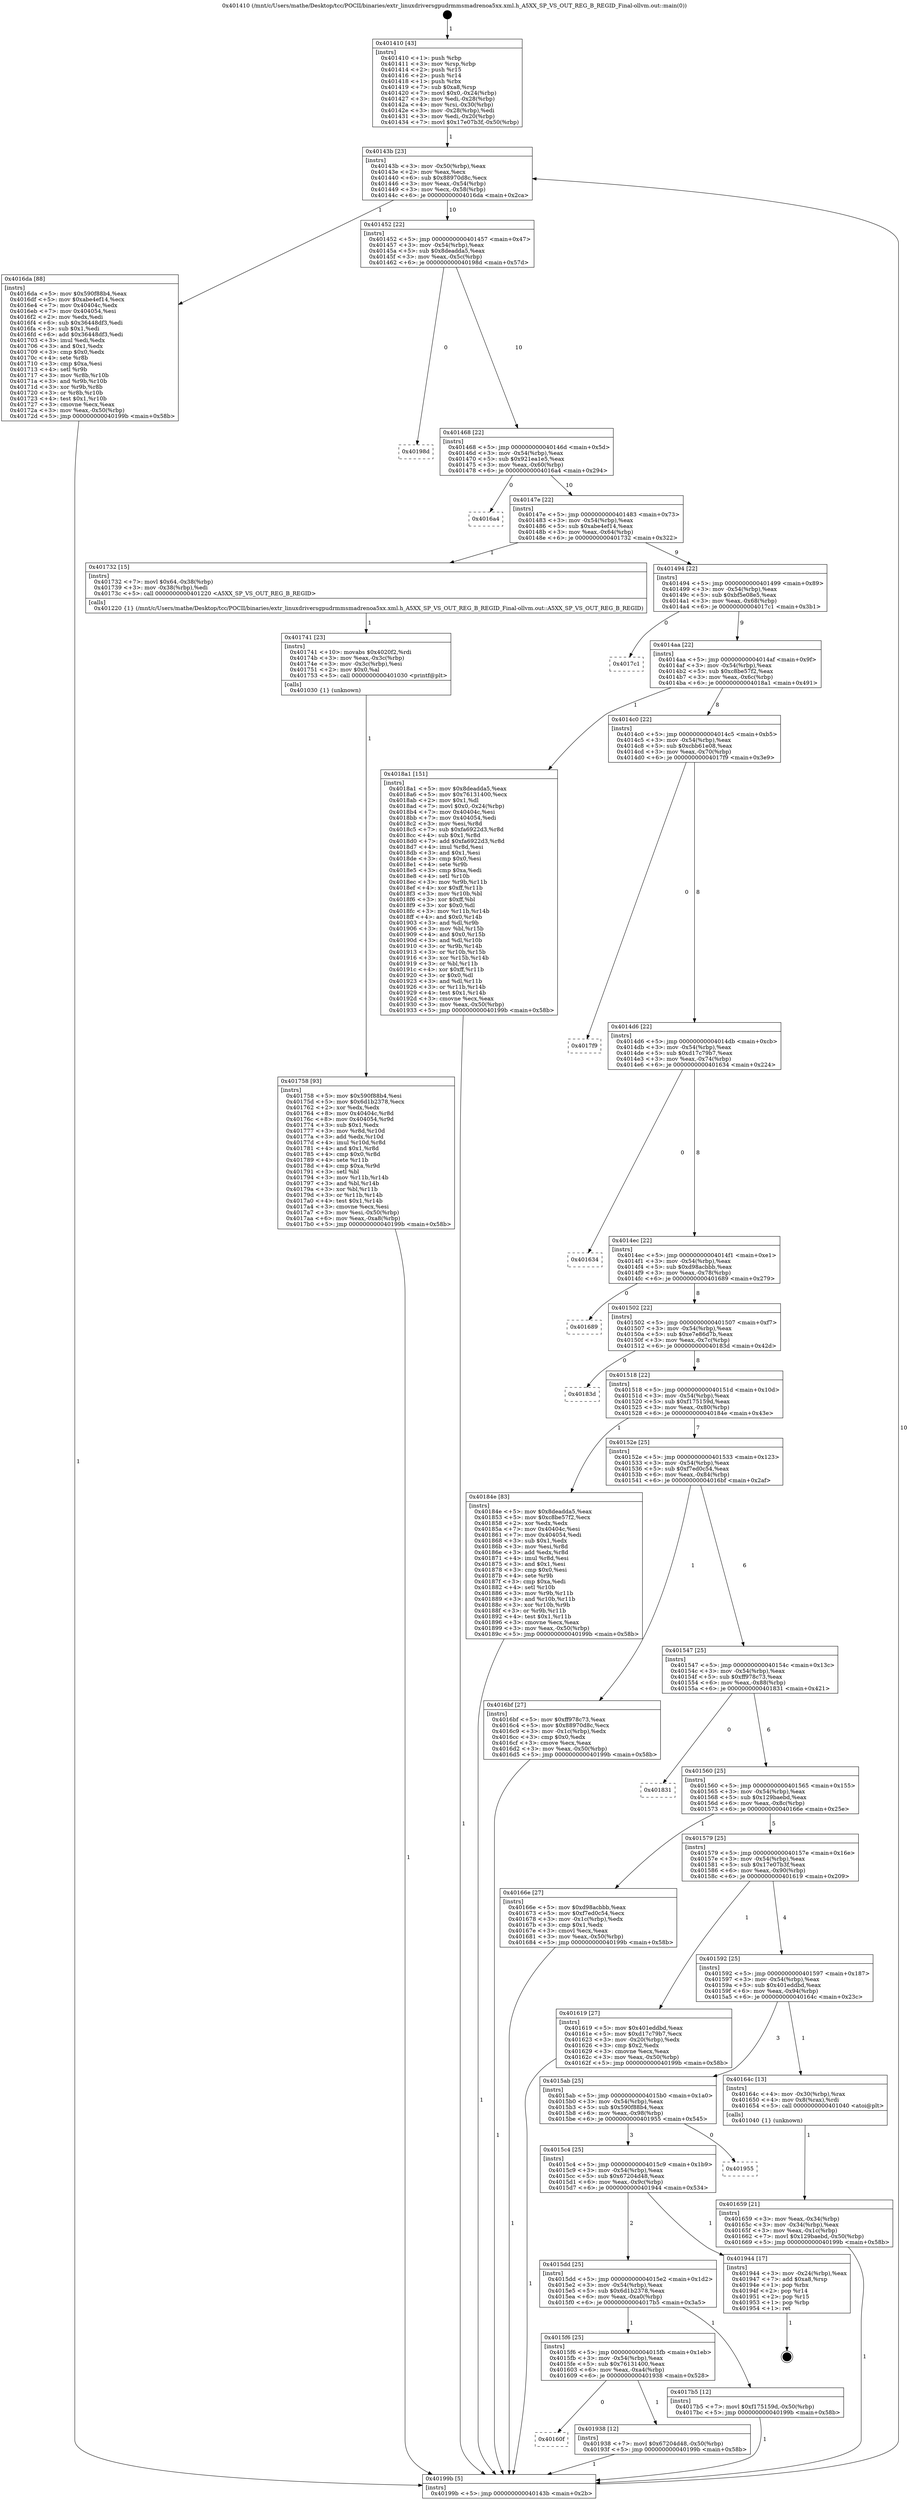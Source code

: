 digraph "0x401410" {
  label = "0x401410 (/mnt/c/Users/mathe/Desktop/tcc/POCII/binaries/extr_linuxdriversgpudrmmsmadrenoa5xx.xml.h_A5XX_SP_VS_OUT_REG_B_REGID_Final-ollvm.out::main(0))"
  labelloc = "t"
  node[shape=record]

  Entry [label="",width=0.3,height=0.3,shape=circle,fillcolor=black,style=filled]
  "0x40143b" [label="{
     0x40143b [23]\l
     | [instrs]\l
     &nbsp;&nbsp;0x40143b \<+3\>: mov -0x50(%rbp),%eax\l
     &nbsp;&nbsp;0x40143e \<+2\>: mov %eax,%ecx\l
     &nbsp;&nbsp;0x401440 \<+6\>: sub $0x88970d8c,%ecx\l
     &nbsp;&nbsp;0x401446 \<+3\>: mov %eax,-0x54(%rbp)\l
     &nbsp;&nbsp;0x401449 \<+3\>: mov %ecx,-0x58(%rbp)\l
     &nbsp;&nbsp;0x40144c \<+6\>: je 00000000004016da \<main+0x2ca\>\l
  }"]
  "0x4016da" [label="{
     0x4016da [88]\l
     | [instrs]\l
     &nbsp;&nbsp;0x4016da \<+5\>: mov $0x590f88b4,%eax\l
     &nbsp;&nbsp;0x4016df \<+5\>: mov $0xabe4ef14,%ecx\l
     &nbsp;&nbsp;0x4016e4 \<+7\>: mov 0x40404c,%edx\l
     &nbsp;&nbsp;0x4016eb \<+7\>: mov 0x404054,%esi\l
     &nbsp;&nbsp;0x4016f2 \<+2\>: mov %edx,%edi\l
     &nbsp;&nbsp;0x4016f4 \<+6\>: sub $0x36448df3,%edi\l
     &nbsp;&nbsp;0x4016fa \<+3\>: sub $0x1,%edi\l
     &nbsp;&nbsp;0x4016fd \<+6\>: add $0x36448df3,%edi\l
     &nbsp;&nbsp;0x401703 \<+3\>: imul %edi,%edx\l
     &nbsp;&nbsp;0x401706 \<+3\>: and $0x1,%edx\l
     &nbsp;&nbsp;0x401709 \<+3\>: cmp $0x0,%edx\l
     &nbsp;&nbsp;0x40170c \<+4\>: sete %r8b\l
     &nbsp;&nbsp;0x401710 \<+3\>: cmp $0xa,%esi\l
     &nbsp;&nbsp;0x401713 \<+4\>: setl %r9b\l
     &nbsp;&nbsp;0x401717 \<+3\>: mov %r8b,%r10b\l
     &nbsp;&nbsp;0x40171a \<+3\>: and %r9b,%r10b\l
     &nbsp;&nbsp;0x40171d \<+3\>: xor %r9b,%r8b\l
     &nbsp;&nbsp;0x401720 \<+3\>: or %r8b,%r10b\l
     &nbsp;&nbsp;0x401723 \<+4\>: test $0x1,%r10b\l
     &nbsp;&nbsp;0x401727 \<+3\>: cmovne %ecx,%eax\l
     &nbsp;&nbsp;0x40172a \<+3\>: mov %eax,-0x50(%rbp)\l
     &nbsp;&nbsp;0x40172d \<+5\>: jmp 000000000040199b \<main+0x58b\>\l
  }"]
  "0x401452" [label="{
     0x401452 [22]\l
     | [instrs]\l
     &nbsp;&nbsp;0x401452 \<+5\>: jmp 0000000000401457 \<main+0x47\>\l
     &nbsp;&nbsp;0x401457 \<+3\>: mov -0x54(%rbp),%eax\l
     &nbsp;&nbsp;0x40145a \<+5\>: sub $0x8deadda5,%eax\l
     &nbsp;&nbsp;0x40145f \<+3\>: mov %eax,-0x5c(%rbp)\l
     &nbsp;&nbsp;0x401462 \<+6\>: je 000000000040198d \<main+0x57d\>\l
  }"]
  Exit [label="",width=0.3,height=0.3,shape=circle,fillcolor=black,style=filled,peripheries=2]
  "0x40198d" [label="{
     0x40198d\l
  }", style=dashed]
  "0x401468" [label="{
     0x401468 [22]\l
     | [instrs]\l
     &nbsp;&nbsp;0x401468 \<+5\>: jmp 000000000040146d \<main+0x5d\>\l
     &nbsp;&nbsp;0x40146d \<+3\>: mov -0x54(%rbp),%eax\l
     &nbsp;&nbsp;0x401470 \<+5\>: sub $0x921ea1e5,%eax\l
     &nbsp;&nbsp;0x401475 \<+3\>: mov %eax,-0x60(%rbp)\l
     &nbsp;&nbsp;0x401478 \<+6\>: je 00000000004016a4 \<main+0x294\>\l
  }"]
  "0x40160f" [label="{
     0x40160f\l
  }", style=dashed]
  "0x4016a4" [label="{
     0x4016a4\l
  }", style=dashed]
  "0x40147e" [label="{
     0x40147e [22]\l
     | [instrs]\l
     &nbsp;&nbsp;0x40147e \<+5\>: jmp 0000000000401483 \<main+0x73\>\l
     &nbsp;&nbsp;0x401483 \<+3\>: mov -0x54(%rbp),%eax\l
     &nbsp;&nbsp;0x401486 \<+5\>: sub $0xabe4ef14,%eax\l
     &nbsp;&nbsp;0x40148b \<+3\>: mov %eax,-0x64(%rbp)\l
     &nbsp;&nbsp;0x40148e \<+6\>: je 0000000000401732 \<main+0x322\>\l
  }"]
  "0x401938" [label="{
     0x401938 [12]\l
     | [instrs]\l
     &nbsp;&nbsp;0x401938 \<+7\>: movl $0x67204d48,-0x50(%rbp)\l
     &nbsp;&nbsp;0x40193f \<+5\>: jmp 000000000040199b \<main+0x58b\>\l
  }"]
  "0x401732" [label="{
     0x401732 [15]\l
     | [instrs]\l
     &nbsp;&nbsp;0x401732 \<+7\>: movl $0x64,-0x38(%rbp)\l
     &nbsp;&nbsp;0x401739 \<+3\>: mov -0x38(%rbp),%edi\l
     &nbsp;&nbsp;0x40173c \<+5\>: call 0000000000401220 \<A5XX_SP_VS_OUT_REG_B_REGID\>\l
     | [calls]\l
     &nbsp;&nbsp;0x401220 \{1\} (/mnt/c/Users/mathe/Desktop/tcc/POCII/binaries/extr_linuxdriversgpudrmmsmadrenoa5xx.xml.h_A5XX_SP_VS_OUT_REG_B_REGID_Final-ollvm.out::A5XX_SP_VS_OUT_REG_B_REGID)\l
  }"]
  "0x401494" [label="{
     0x401494 [22]\l
     | [instrs]\l
     &nbsp;&nbsp;0x401494 \<+5\>: jmp 0000000000401499 \<main+0x89\>\l
     &nbsp;&nbsp;0x401499 \<+3\>: mov -0x54(%rbp),%eax\l
     &nbsp;&nbsp;0x40149c \<+5\>: sub $0xbf5e08e5,%eax\l
     &nbsp;&nbsp;0x4014a1 \<+3\>: mov %eax,-0x68(%rbp)\l
     &nbsp;&nbsp;0x4014a4 \<+6\>: je 00000000004017c1 \<main+0x3b1\>\l
  }"]
  "0x4015f6" [label="{
     0x4015f6 [25]\l
     | [instrs]\l
     &nbsp;&nbsp;0x4015f6 \<+5\>: jmp 00000000004015fb \<main+0x1eb\>\l
     &nbsp;&nbsp;0x4015fb \<+3\>: mov -0x54(%rbp),%eax\l
     &nbsp;&nbsp;0x4015fe \<+5\>: sub $0x76131400,%eax\l
     &nbsp;&nbsp;0x401603 \<+6\>: mov %eax,-0xa4(%rbp)\l
     &nbsp;&nbsp;0x401609 \<+6\>: je 0000000000401938 \<main+0x528\>\l
  }"]
  "0x4017c1" [label="{
     0x4017c1\l
  }", style=dashed]
  "0x4014aa" [label="{
     0x4014aa [22]\l
     | [instrs]\l
     &nbsp;&nbsp;0x4014aa \<+5\>: jmp 00000000004014af \<main+0x9f\>\l
     &nbsp;&nbsp;0x4014af \<+3\>: mov -0x54(%rbp),%eax\l
     &nbsp;&nbsp;0x4014b2 \<+5\>: sub $0xc8be57f2,%eax\l
     &nbsp;&nbsp;0x4014b7 \<+3\>: mov %eax,-0x6c(%rbp)\l
     &nbsp;&nbsp;0x4014ba \<+6\>: je 00000000004018a1 \<main+0x491\>\l
  }"]
  "0x4017b5" [label="{
     0x4017b5 [12]\l
     | [instrs]\l
     &nbsp;&nbsp;0x4017b5 \<+7\>: movl $0xf175159d,-0x50(%rbp)\l
     &nbsp;&nbsp;0x4017bc \<+5\>: jmp 000000000040199b \<main+0x58b\>\l
  }"]
  "0x4018a1" [label="{
     0x4018a1 [151]\l
     | [instrs]\l
     &nbsp;&nbsp;0x4018a1 \<+5\>: mov $0x8deadda5,%eax\l
     &nbsp;&nbsp;0x4018a6 \<+5\>: mov $0x76131400,%ecx\l
     &nbsp;&nbsp;0x4018ab \<+2\>: mov $0x1,%dl\l
     &nbsp;&nbsp;0x4018ad \<+7\>: movl $0x0,-0x24(%rbp)\l
     &nbsp;&nbsp;0x4018b4 \<+7\>: mov 0x40404c,%esi\l
     &nbsp;&nbsp;0x4018bb \<+7\>: mov 0x404054,%edi\l
     &nbsp;&nbsp;0x4018c2 \<+3\>: mov %esi,%r8d\l
     &nbsp;&nbsp;0x4018c5 \<+7\>: sub $0xfa6922d3,%r8d\l
     &nbsp;&nbsp;0x4018cc \<+4\>: sub $0x1,%r8d\l
     &nbsp;&nbsp;0x4018d0 \<+7\>: add $0xfa6922d3,%r8d\l
     &nbsp;&nbsp;0x4018d7 \<+4\>: imul %r8d,%esi\l
     &nbsp;&nbsp;0x4018db \<+3\>: and $0x1,%esi\l
     &nbsp;&nbsp;0x4018de \<+3\>: cmp $0x0,%esi\l
     &nbsp;&nbsp;0x4018e1 \<+4\>: sete %r9b\l
     &nbsp;&nbsp;0x4018e5 \<+3\>: cmp $0xa,%edi\l
     &nbsp;&nbsp;0x4018e8 \<+4\>: setl %r10b\l
     &nbsp;&nbsp;0x4018ec \<+3\>: mov %r9b,%r11b\l
     &nbsp;&nbsp;0x4018ef \<+4\>: xor $0xff,%r11b\l
     &nbsp;&nbsp;0x4018f3 \<+3\>: mov %r10b,%bl\l
     &nbsp;&nbsp;0x4018f6 \<+3\>: xor $0xff,%bl\l
     &nbsp;&nbsp;0x4018f9 \<+3\>: xor $0x0,%dl\l
     &nbsp;&nbsp;0x4018fc \<+3\>: mov %r11b,%r14b\l
     &nbsp;&nbsp;0x4018ff \<+4\>: and $0x0,%r14b\l
     &nbsp;&nbsp;0x401903 \<+3\>: and %dl,%r9b\l
     &nbsp;&nbsp;0x401906 \<+3\>: mov %bl,%r15b\l
     &nbsp;&nbsp;0x401909 \<+4\>: and $0x0,%r15b\l
     &nbsp;&nbsp;0x40190d \<+3\>: and %dl,%r10b\l
     &nbsp;&nbsp;0x401910 \<+3\>: or %r9b,%r14b\l
     &nbsp;&nbsp;0x401913 \<+3\>: or %r10b,%r15b\l
     &nbsp;&nbsp;0x401916 \<+3\>: xor %r15b,%r14b\l
     &nbsp;&nbsp;0x401919 \<+3\>: or %bl,%r11b\l
     &nbsp;&nbsp;0x40191c \<+4\>: xor $0xff,%r11b\l
     &nbsp;&nbsp;0x401920 \<+3\>: or $0x0,%dl\l
     &nbsp;&nbsp;0x401923 \<+3\>: and %dl,%r11b\l
     &nbsp;&nbsp;0x401926 \<+3\>: or %r11b,%r14b\l
     &nbsp;&nbsp;0x401929 \<+4\>: test $0x1,%r14b\l
     &nbsp;&nbsp;0x40192d \<+3\>: cmovne %ecx,%eax\l
     &nbsp;&nbsp;0x401930 \<+3\>: mov %eax,-0x50(%rbp)\l
     &nbsp;&nbsp;0x401933 \<+5\>: jmp 000000000040199b \<main+0x58b\>\l
  }"]
  "0x4014c0" [label="{
     0x4014c0 [22]\l
     | [instrs]\l
     &nbsp;&nbsp;0x4014c0 \<+5\>: jmp 00000000004014c5 \<main+0xb5\>\l
     &nbsp;&nbsp;0x4014c5 \<+3\>: mov -0x54(%rbp),%eax\l
     &nbsp;&nbsp;0x4014c8 \<+5\>: sub $0xcbb61e08,%eax\l
     &nbsp;&nbsp;0x4014cd \<+3\>: mov %eax,-0x70(%rbp)\l
     &nbsp;&nbsp;0x4014d0 \<+6\>: je 00000000004017f9 \<main+0x3e9\>\l
  }"]
  "0x4015dd" [label="{
     0x4015dd [25]\l
     | [instrs]\l
     &nbsp;&nbsp;0x4015dd \<+5\>: jmp 00000000004015e2 \<main+0x1d2\>\l
     &nbsp;&nbsp;0x4015e2 \<+3\>: mov -0x54(%rbp),%eax\l
     &nbsp;&nbsp;0x4015e5 \<+5\>: sub $0x6d1b2378,%eax\l
     &nbsp;&nbsp;0x4015ea \<+6\>: mov %eax,-0xa0(%rbp)\l
     &nbsp;&nbsp;0x4015f0 \<+6\>: je 00000000004017b5 \<main+0x3a5\>\l
  }"]
  "0x4017f9" [label="{
     0x4017f9\l
  }", style=dashed]
  "0x4014d6" [label="{
     0x4014d6 [22]\l
     | [instrs]\l
     &nbsp;&nbsp;0x4014d6 \<+5\>: jmp 00000000004014db \<main+0xcb\>\l
     &nbsp;&nbsp;0x4014db \<+3\>: mov -0x54(%rbp),%eax\l
     &nbsp;&nbsp;0x4014de \<+5\>: sub $0xd17c79b7,%eax\l
     &nbsp;&nbsp;0x4014e3 \<+3\>: mov %eax,-0x74(%rbp)\l
     &nbsp;&nbsp;0x4014e6 \<+6\>: je 0000000000401634 \<main+0x224\>\l
  }"]
  "0x401944" [label="{
     0x401944 [17]\l
     | [instrs]\l
     &nbsp;&nbsp;0x401944 \<+3\>: mov -0x24(%rbp),%eax\l
     &nbsp;&nbsp;0x401947 \<+7\>: add $0xa8,%rsp\l
     &nbsp;&nbsp;0x40194e \<+1\>: pop %rbx\l
     &nbsp;&nbsp;0x40194f \<+2\>: pop %r14\l
     &nbsp;&nbsp;0x401951 \<+2\>: pop %r15\l
     &nbsp;&nbsp;0x401953 \<+1\>: pop %rbp\l
     &nbsp;&nbsp;0x401954 \<+1\>: ret\l
  }"]
  "0x401634" [label="{
     0x401634\l
  }", style=dashed]
  "0x4014ec" [label="{
     0x4014ec [22]\l
     | [instrs]\l
     &nbsp;&nbsp;0x4014ec \<+5\>: jmp 00000000004014f1 \<main+0xe1\>\l
     &nbsp;&nbsp;0x4014f1 \<+3\>: mov -0x54(%rbp),%eax\l
     &nbsp;&nbsp;0x4014f4 \<+5\>: sub $0xd98acbbb,%eax\l
     &nbsp;&nbsp;0x4014f9 \<+3\>: mov %eax,-0x78(%rbp)\l
     &nbsp;&nbsp;0x4014fc \<+6\>: je 0000000000401689 \<main+0x279\>\l
  }"]
  "0x4015c4" [label="{
     0x4015c4 [25]\l
     | [instrs]\l
     &nbsp;&nbsp;0x4015c4 \<+5\>: jmp 00000000004015c9 \<main+0x1b9\>\l
     &nbsp;&nbsp;0x4015c9 \<+3\>: mov -0x54(%rbp),%eax\l
     &nbsp;&nbsp;0x4015cc \<+5\>: sub $0x67204d48,%eax\l
     &nbsp;&nbsp;0x4015d1 \<+6\>: mov %eax,-0x9c(%rbp)\l
     &nbsp;&nbsp;0x4015d7 \<+6\>: je 0000000000401944 \<main+0x534\>\l
  }"]
  "0x401689" [label="{
     0x401689\l
  }", style=dashed]
  "0x401502" [label="{
     0x401502 [22]\l
     | [instrs]\l
     &nbsp;&nbsp;0x401502 \<+5\>: jmp 0000000000401507 \<main+0xf7\>\l
     &nbsp;&nbsp;0x401507 \<+3\>: mov -0x54(%rbp),%eax\l
     &nbsp;&nbsp;0x40150a \<+5\>: sub $0xe7e86d7b,%eax\l
     &nbsp;&nbsp;0x40150f \<+3\>: mov %eax,-0x7c(%rbp)\l
     &nbsp;&nbsp;0x401512 \<+6\>: je 000000000040183d \<main+0x42d\>\l
  }"]
  "0x401955" [label="{
     0x401955\l
  }", style=dashed]
  "0x40183d" [label="{
     0x40183d\l
  }", style=dashed]
  "0x401518" [label="{
     0x401518 [22]\l
     | [instrs]\l
     &nbsp;&nbsp;0x401518 \<+5\>: jmp 000000000040151d \<main+0x10d\>\l
     &nbsp;&nbsp;0x40151d \<+3\>: mov -0x54(%rbp),%eax\l
     &nbsp;&nbsp;0x401520 \<+5\>: sub $0xf175159d,%eax\l
     &nbsp;&nbsp;0x401525 \<+3\>: mov %eax,-0x80(%rbp)\l
     &nbsp;&nbsp;0x401528 \<+6\>: je 000000000040184e \<main+0x43e\>\l
  }"]
  "0x401758" [label="{
     0x401758 [93]\l
     | [instrs]\l
     &nbsp;&nbsp;0x401758 \<+5\>: mov $0x590f88b4,%esi\l
     &nbsp;&nbsp;0x40175d \<+5\>: mov $0x6d1b2378,%ecx\l
     &nbsp;&nbsp;0x401762 \<+2\>: xor %edx,%edx\l
     &nbsp;&nbsp;0x401764 \<+8\>: mov 0x40404c,%r8d\l
     &nbsp;&nbsp;0x40176c \<+8\>: mov 0x404054,%r9d\l
     &nbsp;&nbsp;0x401774 \<+3\>: sub $0x1,%edx\l
     &nbsp;&nbsp;0x401777 \<+3\>: mov %r8d,%r10d\l
     &nbsp;&nbsp;0x40177a \<+3\>: add %edx,%r10d\l
     &nbsp;&nbsp;0x40177d \<+4\>: imul %r10d,%r8d\l
     &nbsp;&nbsp;0x401781 \<+4\>: and $0x1,%r8d\l
     &nbsp;&nbsp;0x401785 \<+4\>: cmp $0x0,%r8d\l
     &nbsp;&nbsp;0x401789 \<+4\>: sete %r11b\l
     &nbsp;&nbsp;0x40178d \<+4\>: cmp $0xa,%r9d\l
     &nbsp;&nbsp;0x401791 \<+3\>: setl %bl\l
     &nbsp;&nbsp;0x401794 \<+3\>: mov %r11b,%r14b\l
     &nbsp;&nbsp;0x401797 \<+3\>: and %bl,%r14b\l
     &nbsp;&nbsp;0x40179a \<+3\>: xor %bl,%r11b\l
     &nbsp;&nbsp;0x40179d \<+3\>: or %r11b,%r14b\l
     &nbsp;&nbsp;0x4017a0 \<+4\>: test $0x1,%r14b\l
     &nbsp;&nbsp;0x4017a4 \<+3\>: cmovne %ecx,%esi\l
     &nbsp;&nbsp;0x4017a7 \<+3\>: mov %esi,-0x50(%rbp)\l
     &nbsp;&nbsp;0x4017aa \<+6\>: mov %eax,-0xa8(%rbp)\l
     &nbsp;&nbsp;0x4017b0 \<+5\>: jmp 000000000040199b \<main+0x58b\>\l
  }"]
  "0x40184e" [label="{
     0x40184e [83]\l
     | [instrs]\l
     &nbsp;&nbsp;0x40184e \<+5\>: mov $0x8deadda5,%eax\l
     &nbsp;&nbsp;0x401853 \<+5\>: mov $0xc8be57f2,%ecx\l
     &nbsp;&nbsp;0x401858 \<+2\>: xor %edx,%edx\l
     &nbsp;&nbsp;0x40185a \<+7\>: mov 0x40404c,%esi\l
     &nbsp;&nbsp;0x401861 \<+7\>: mov 0x404054,%edi\l
     &nbsp;&nbsp;0x401868 \<+3\>: sub $0x1,%edx\l
     &nbsp;&nbsp;0x40186b \<+3\>: mov %esi,%r8d\l
     &nbsp;&nbsp;0x40186e \<+3\>: add %edx,%r8d\l
     &nbsp;&nbsp;0x401871 \<+4\>: imul %r8d,%esi\l
     &nbsp;&nbsp;0x401875 \<+3\>: and $0x1,%esi\l
     &nbsp;&nbsp;0x401878 \<+3\>: cmp $0x0,%esi\l
     &nbsp;&nbsp;0x40187b \<+4\>: sete %r9b\l
     &nbsp;&nbsp;0x40187f \<+3\>: cmp $0xa,%edi\l
     &nbsp;&nbsp;0x401882 \<+4\>: setl %r10b\l
     &nbsp;&nbsp;0x401886 \<+3\>: mov %r9b,%r11b\l
     &nbsp;&nbsp;0x401889 \<+3\>: and %r10b,%r11b\l
     &nbsp;&nbsp;0x40188c \<+3\>: xor %r10b,%r9b\l
     &nbsp;&nbsp;0x40188f \<+3\>: or %r9b,%r11b\l
     &nbsp;&nbsp;0x401892 \<+4\>: test $0x1,%r11b\l
     &nbsp;&nbsp;0x401896 \<+3\>: cmovne %ecx,%eax\l
     &nbsp;&nbsp;0x401899 \<+3\>: mov %eax,-0x50(%rbp)\l
     &nbsp;&nbsp;0x40189c \<+5\>: jmp 000000000040199b \<main+0x58b\>\l
  }"]
  "0x40152e" [label="{
     0x40152e [25]\l
     | [instrs]\l
     &nbsp;&nbsp;0x40152e \<+5\>: jmp 0000000000401533 \<main+0x123\>\l
     &nbsp;&nbsp;0x401533 \<+3\>: mov -0x54(%rbp),%eax\l
     &nbsp;&nbsp;0x401536 \<+5\>: sub $0xf7ed0c54,%eax\l
     &nbsp;&nbsp;0x40153b \<+6\>: mov %eax,-0x84(%rbp)\l
     &nbsp;&nbsp;0x401541 \<+6\>: je 00000000004016bf \<main+0x2af\>\l
  }"]
  "0x401741" [label="{
     0x401741 [23]\l
     | [instrs]\l
     &nbsp;&nbsp;0x401741 \<+10\>: movabs $0x4020f2,%rdi\l
     &nbsp;&nbsp;0x40174b \<+3\>: mov %eax,-0x3c(%rbp)\l
     &nbsp;&nbsp;0x40174e \<+3\>: mov -0x3c(%rbp),%esi\l
     &nbsp;&nbsp;0x401751 \<+2\>: mov $0x0,%al\l
     &nbsp;&nbsp;0x401753 \<+5\>: call 0000000000401030 \<printf@plt\>\l
     | [calls]\l
     &nbsp;&nbsp;0x401030 \{1\} (unknown)\l
  }"]
  "0x4016bf" [label="{
     0x4016bf [27]\l
     | [instrs]\l
     &nbsp;&nbsp;0x4016bf \<+5\>: mov $0xff978c73,%eax\l
     &nbsp;&nbsp;0x4016c4 \<+5\>: mov $0x88970d8c,%ecx\l
     &nbsp;&nbsp;0x4016c9 \<+3\>: mov -0x1c(%rbp),%edx\l
     &nbsp;&nbsp;0x4016cc \<+3\>: cmp $0x0,%edx\l
     &nbsp;&nbsp;0x4016cf \<+3\>: cmove %ecx,%eax\l
     &nbsp;&nbsp;0x4016d2 \<+3\>: mov %eax,-0x50(%rbp)\l
     &nbsp;&nbsp;0x4016d5 \<+5\>: jmp 000000000040199b \<main+0x58b\>\l
  }"]
  "0x401547" [label="{
     0x401547 [25]\l
     | [instrs]\l
     &nbsp;&nbsp;0x401547 \<+5\>: jmp 000000000040154c \<main+0x13c\>\l
     &nbsp;&nbsp;0x40154c \<+3\>: mov -0x54(%rbp),%eax\l
     &nbsp;&nbsp;0x40154f \<+5\>: sub $0xff978c73,%eax\l
     &nbsp;&nbsp;0x401554 \<+6\>: mov %eax,-0x88(%rbp)\l
     &nbsp;&nbsp;0x40155a \<+6\>: je 0000000000401831 \<main+0x421\>\l
  }"]
  "0x401659" [label="{
     0x401659 [21]\l
     | [instrs]\l
     &nbsp;&nbsp;0x401659 \<+3\>: mov %eax,-0x34(%rbp)\l
     &nbsp;&nbsp;0x40165c \<+3\>: mov -0x34(%rbp),%eax\l
     &nbsp;&nbsp;0x40165f \<+3\>: mov %eax,-0x1c(%rbp)\l
     &nbsp;&nbsp;0x401662 \<+7\>: movl $0x129baebd,-0x50(%rbp)\l
     &nbsp;&nbsp;0x401669 \<+5\>: jmp 000000000040199b \<main+0x58b\>\l
  }"]
  "0x401831" [label="{
     0x401831\l
  }", style=dashed]
  "0x401560" [label="{
     0x401560 [25]\l
     | [instrs]\l
     &nbsp;&nbsp;0x401560 \<+5\>: jmp 0000000000401565 \<main+0x155\>\l
     &nbsp;&nbsp;0x401565 \<+3\>: mov -0x54(%rbp),%eax\l
     &nbsp;&nbsp;0x401568 \<+5\>: sub $0x129baebd,%eax\l
     &nbsp;&nbsp;0x40156d \<+6\>: mov %eax,-0x8c(%rbp)\l
     &nbsp;&nbsp;0x401573 \<+6\>: je 000000000040166e \<main+0x25e\>\l
  }"]
  "0x4015ab" [label="{
     0x4015ab [25]\l
     | [instrs]\l
     &nbsp;&nbsp;0x4015ab \<+5\>: jmp 00000000004015b0 \<main+0x1a0\>\l
     &nbsp;&nbsp;0x4015b0 \<+3\>: mov -0x54(%rbp),%eax\l
     &nbsp;&nbsp;0x4015b3 \<+5\>: sub $0x590f88b4,%eax\l
     &nbsp;&nbsp;0x4015b8 \<+6\>: mov %eax,-0x98(%rbp)\l
     &nbsp;&nbsp;0x4015be \<+6\>: je 0000000000401955 \<main+0x545\>\l
  }"]
  "0x40166e" [label="{
     0x40166e [27]\l
     | [instrs]\l
     &nbsp;&nbsp;0x40166e \<+5\>: mov $0xd98acbbb,%eax\l
     &nbsp;&nbsp;0x401673 \<+5\>: mov $0xf7ed0c54,%ecx\l
     &nbsp;&nbsp;0x401678 \<+3\>: mov -0x1c(%rbp),%edx\l
     &nbsp;&nbsp;0x40167b \<+3\>: cmp $0x1,%edx\l
     &nbsp;&nbsp;0x40167e \<+3\>: cmovl %ecx,%eax\l
     &nbsp;&nbsp;0x401681 \<+3\>: mov %eax,-0x50(%rbp)\l
     &nbsp;&nbsp;0x401684 \<+5\>: jmp 000000000040199b \<main+0x58b\>\l
  }"]
  "0x401579" [label="{
     0x401579 [25]\l
     | [instrs]\l
     &nbsp;&nbsp;0x401579 \<+5\>: jmp 000000000040157e \<main+0x16e\>\l
     &nbsp;&nbsp;0x40157e \<+3\>: mov -0x54(%rbp),%eax\l
     &nbsp;&nbsp;0x401581 \<+5\>: sub $0x17e07b3f,%eax\l
     &nbsp;&nbsp;0x401586 \<+6\>: mov %eax,-0x90(%rbp)\l
     &nbsp;&nbsp;0x40158c \<+6\>: je 0000000000401619 \<main+0x209\>\l
  }"]
  "0x40164c" [label="{
     0x40164c [13]\l
     | [instrs]\l
     &nbsp;&nbsp;0x40164c \<+4\>: mov -0x30(%rbp),%rax\l
     &nbsp;&nbsp;0x401650 \<+4\>: mov 0x8(%rax),%rdi\l
     &nbsp;&nbsp;0x401654 \<+5\>: call 0000000000401040 \<atoi@plt\>\l
     | [calls]\l
     &nbsp;&nbsp;0x401040 \{1\} (unknown)\l
  }"]
  "0x401619" [label="{
     0x401619 [27]\l
     | [instrs]\l
     &nbsp;&nbsp;0x401619 \<+5\>: mov $0x401eddbd,%eax\l
     &nbsp;&nbsp;0x40161e \<+5\>: mov $0xd17c79b7,%ecx\l
     &nbsp;&nbsp;0x401623 \<+3\>: mov -0x20(%rbp),%edx\l
     &nbsp;&nbsp;0x401626 \<+3\>: cmp $0x2,%edx\l
     &nbsp;&nbsp;0x401629 \<+3\>: cmovne %ecx,%eax\l
     &nbsp;&nbsp;0x40162c \<+3\>: mov %eax,-0x50(%rbp)\l
     &nbsp;&nbsp;0x40162f \<+5\>: jmp 000000000040199b \<main+0x58b\>\l
  }"]
  "0x401592" [label="{
     0x401592 [25]\l
     | [instrs]\l
     &nbsp;&nbsp;0x401592 \<+5\>: jmp 0000000000401597 \<main+0x187\>\l
     &nbsp;&nbsp;0x401597 \<+3\>: mov -0x54(%rbp),%eax\l
     &nbsp;&nbsp;0x40159a \<+5\>: sub $0x401eddbd,%eax\l
     &nbsp;&nbsp;0x40159f \<+6\>: mov %eax,-0x94(%rbp)\l
     &nbsp;&nbsp;0x4015a5 \<+6\>: je 000000000040164c \<main+0x23c\>\l
  }"]
  "0x40199b" [label="{
     0x40199b [5]\l
     | [instrs]\l
     &nbsp;&nbsp;0x40199b \<+5\>: jmp 000000000040143b \<main+0x2b\>\l
  }"]
  "0x401410" [label="{
     0x401410 [43]\l
     | [instrs]\l
     &nbsp;&nbsp;0x401410 \<+1\>: push %rbp\l
     &nbsp;&nbsp;0x401411 \<+3\>: mov %rsp,%rbp\l
     &nbsp;&nbsp;0x401414 \<+2\>: push %r15\l
     &nbsp;&nbsp;0x401416 \<+2\>: push %r14\l
     &nbsp;&nbsp;0x401418 \<+1\>: push %rbx\l
     &nbsp;&nbsp;0x401419 \<+7\>: sub $0xa8,%rsp\l
     &nbsp;&nbsp;0x401420 \<+7\>: movl $0x0,-0x24(%rbp)\l
     &nbsp;&nbsp;0x401427 \<+3\>: mov %edi,-0x28(%rbp)\l
     &nbsp;&nbsp;0x40142a \<+4\>: mov %rsi,-0x30(%rbp)\l
     &nbsp;&nbsp;0x40142e \<+3\>: mov -0x28(%rbp),%edi\l
     &nbsp;&nbsp;0x401431 \<+3\>: mov %edi,-0x20(%rbp)\l
     &nbsp;&nbsp;0x401434 \<+7\>: movl $0x17e07b3f,-0x50(%rbp)\l
  }"]
  Entry -> "0x401410" [label=" 1"]
  "0x40143b" -> "0x4016da" [label=" 1"]
  "0x40143b" -> "0x401452" [label=" 10"]
  "0x401944" -> Exit [label=" 1"]
  "0x401452" -> "0x40198d" [label=" 0"]
  "0x401452" -> "0x401468" [label=" 10"]
  "0x401938" -> "0x40199b" [label=" 1"]
  "0x401468" -> "0x4016a4" [label=" 0"]
  "0x401468" -> "0x40147e" [label=" 10"]
  "0x4015f6" -> "0x40160f" [label=" 0"]
  "0x40147e" -> "0x401732" [label=" 1"]
  "0x40147e" -> "0x401494" [label=" 9"]
  "0x4015f6" -> "0x401938" [label=" 1"]
  "0x401494" -> "0x4017c1" [label=" 0"]
  "0x401494" -> "0x4014aa" [label=" 9"]
  "0x4018a1" -> "0x40199b" [label=" 1"]
  "0x4014aa" -> "0x4018a1" [label=" 1"]
  "0x4014aa" -> "0x4014c0" [label=" 8"]
  "0x40184e" -> "0x40199b" [label=" 1"]
  "0x4014c0" -> "0x4017f9" [label=" 0"]
  "0x4014c0" -> "0x4014d6" [label=" 8"]
  "0x4015dd" -> "0x4015f6" [label=" 1"]
  "0x4014d6" -> "0x401634" [label=" 0"]
  "0x4014d6" -> "0x4014ec" [label=" 8"]
  "0x4015dd" -> "0x4017b5" [label=" 1"]
  "0x4014ec" -> "0x401689" [label=" 0"]
  "0x4014ec" -> "0x401502" [label=" 8"]
  "0x4015c4" -> "0x4015dd" [label=" 2"]
  "0x401502" -> "0x40183d" [label=" 0"]
  "0x401502" -> "0x401518" [label=" 8"]
  "0x4015c4" -> "0x401944" [label=" 1"]
  "0x401518" -> "0x40184e" [label=" 1"]
  "0x401518" -> "0x40152e" [label=" 7"]
  "0x4015ab" -> "0x4015c4" [label=" 3"]
  "0x40152e" -> "0x4016bf" [label=" 1"]
  "0x40152e" -> "0x401547" [label=" 6"]
  "0x4015ab" -> "0x401955" [label=" 0"]
  "0x401547" -> "0x401831" [label=" 0"]
  "0x401547" -> "0x401560" [label=" 6"]
  "0x4017b5" -> "0x40199b" [label=" 1"]
  "0x401560" -> "0x40166e" [label=" 1"]
  "0x401560" -> "0x401579" [label=" 5"]
  "0x401758" -> "0x40199b" [label=" 1"]
  "0x401579" -> "0x401619" [label=" 1"]
  "0x401579" -> "0x401592" [label=" 4"]
  "0x401619" -> "0x40199b" [label=" 1"]
  "0x401410" -> "0x40143b" [label=" 1"]
  "0x40199b" -> "0x40143b" [label=" 10"]
  "0x401741" -> "0x401758" [label=" 1"]
  "0x401592" -> "0x40164c" [label=" 1"]
  "0x401592" -> "0x4015ab" [label=" 3"]
  "0x40164c" -> "0x401659" [label=" 1"]
  "0x401659" -> "0x40199b" [label=" 1"]
  "0x40166e" -> "0x40199b" [label=" 1"]
  "0x4016bf" -> "0x40199b" [label=" 1"]
  "0x4016da" -> "0x40199b" [label=" 1"]
  "0x401732" -> "0x401741" [label=" 1"]
}
